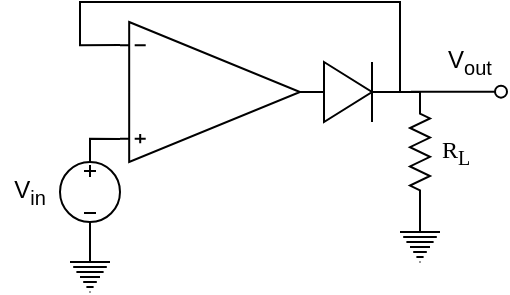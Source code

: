 <mxfile version="20.8.10" type="device"><diagram id="U4QUpjkUFFssHM5tpskY" name="Page-1"><mxGraphModel dx="404" dy="238" grid="1" gridSize="10" guides="1" tooltips="1" connect="1" arrows="1" fold="1" page="1" pageScale="1" pageWidth="827" pageHeight="1169" math="0" shadow="0"><root><mxCell id="0"/><mxCell id="1" parent="0"/><mxCell id="qCKZNiKf_KYVsFlZbdae-1" style="edgeStyle=orthogonalEdgeStyle;rounded=0;orthogonalLoop=1;jettySize=auto;html=1;exitX=1;exitY=0.5;exitDx=0;exitDy=0;exitPerimeter=0;entryX=0;entryY=0.5;entryDx=0;entryDy=0;entryPerimeter=0;endArrow=none;endFill=0;" edge="1" parent="1" source="NHpGyoRGGzYwKib_UbmW-1" target="NHpGyoRGGzYwKib_UbmW-7"><mxGeometry relative="1" as="geometry"/></mxCell><mxCell id="qCKZNiKf_KYVsFlZbdae-2" style="edgeStyle=orthogonalEdgeStyle;rounded=0;orthogonalLoop=1;jettySize=auto;html=1;exitX=1;exitY=0.5;exitDx=0;exitDy=0;exitPerimeter=0;entryX=0;entryY=0.165;entryDx=0;entryDy=0;entryPerimeter=0;endArrow=none;endFill=0;" edge="1" parent="1" source="NHpGyoRGGzYwKib_UbmW-1" target="NHpGyoRGGzYwKib_UbmW-3"><mxGeometry relative="1" as="geometry"><Array as="points"><mxPoint x="470" y="485"/><mxPoint x="470" y="440"/><mxPoint x="310" y="440"/><mxPoint x="310" y="462"/></Array></mxGeometry></mxCell><mxCell id="NHpGyoRGGzYwKib_UbmW-1" value="" style="pointerEvents=1;verticalLabelPosition=bottom;shadow=0;dashed=0;align=center;html=1;verticalAlign=top;shape=mxgraph.electrical.diodes.diode;rotation=-90;direction=south;" parent="1" vertex="1"><mxGeometry x="429" y="455" width="30" height="60" as="geometry"/></mxCell><mxCell id="M8MzS-1oAmZ-bCw6f597-3" style="edgeStyle=orthogonalEdgeStyle;rounded=0;orthogonalLoop=1;jettySize=auto;html=1;exitX=0;exitY=0.835;exitDx=0;exitDy=0;exitPerimeter=0;entryX=0.5;entryY=0;entryDx=0;entryDy=0;entryPerimeter=0;endArrow=none;endFill=0;" parent="1" source="NHpGyoRGGzYwKib_UbmW-3" target="NHpGyoRGGzYwKib_UbmW-9" edge="1"><mxGeometry relative="1" as="geometry"/></mxCell><mxCell id="NHpGyoRGGzYwKib_UbmW-3" value="" style="verticalLabelPosition=bottom;shadow=0;dashed=0;align=center;html=1;verticalAlign=top;shape=stencil(pVbRboMwDPyaPK4iSUvpY8e2131DStMRNSQopO329zMEtoZCREFCSD7D3WHHFoimVc5KjkjEqpJnFtE3RMiVGcEOEmACmdyBu8iFihXcIZ8lN8wKrZgEfF+UcMfuocoafeY3cbTt20Ll3AjrsreWMalD+o6iPYD1RdNMKwU+gLTyMnd54GZCWc+KUC+OGiyJgltuHN56/vainzZa4XjjEEQ+nlND5HWGXkLn6emLnaCGe2rztACG3kk85fNWMSb9kuIlqmSmarIbVqUpIGNHiqYHlp2/jL6o46DXktWn9yHRpQt95f+2Nr6lUBU6AinUHYGbhj+GdbB9wxS+h90kE5nUFQ80DPCHOjToSPFoetKGB6p6ElK69RBQfar0/pjhxYWbxhDysF3sYRqD7yHuFWJS/4MUMQ1vkWGSZHE/8HpxQ5LFDemZmNMR7O/kLZnhokeRhPfr0Lh2udGpa157GNsGdb8HDfAL);strokeColor=default;fontSize=12;strokeWidth=1;" parent="1" vertex="1"><mxGeometry x="330" y="450" width="90" height="70" as="geometry"/></mxCell><mxCell id="NHpGyoRGGzYwKib_UbmW-7" value="" style="pointerEvents=1;verticalLabelPosition=bottom;shadow=0;dashed=0;align=center;html=1;verticalAlign=top;shape=mxgraph.electrical.resistors.resistor_2;strokeColor=default;strokeWidth=1;fontSize=12;rotation=90;" parent="1" vertex="1"><mxGeometry x="450" y="510" width="60" height="10" as="geometry"/></mxCell><mxCell id="M8MzS-1oAmZ-bCw6f597-2" style="edgeStyle=orthogonalEdgeStyle;rounded=0;orthogonalLoop=1;jettySize=auto;html=1;exitX=0.5;exitY=1;exitDx=0;exitDy=0;exitPerimeter=0;entryX=0.5;entryY=0;entryDx=0;entryDy=0;entryPerimeter=0;endArrow=none;endFill=0;" parent="1" source="NHpGyoRGGzYwKib_UbmW-9" target="NHpGyoRGGzYwKib_UbmW-11" edge="1"><mxGeometry relative="1" as="geometry"/></mxCell><mxCell id="NHpGyoRGGzYwKib_UbmW-9" value="" style="pointerEvents=1;verticalLabelPosition=bottom;shadow=0;dashed=0;align=center;html=1;verticalAlign=top;shape=mxgraph.electrical.signal_sources.source;aspect=fixed;points=[[0.5,0,0],[1,0.5,0],[0.5,1,0],[0,0.5,0]];elSignalType=dc3;strokeColor=default;strokeWidth=1;fontSize=12;" parent="1" vertex="1"><mxGeometry x="300" y="520" width="30" height="30" as="geometry"/></mxCell><mxCell id="NHpGyoRGGzYwKib_UbmW-11" value="" style="pointerEvents=1;verticalLabelPosition=bottom;shadow=0;dashed=0;align=center;html=1;verticalAlign=top;shape=mxgraph.electrical.signal_sources.protective_earth;strokeColor=default;" parent="1" vertex="1"><mxGeometry x="305" y="565" width="20" height="20" as="geometry"/></mxCell><mxCell id="NHpGyoRGGzYwKib_UbmW-14" value="V&lt;sub&gt;in&lt;/sub&gt;" style="text;html=1;strokeColor=none;fillColor=none;align=center;verticalAlign=middle;whiteSpace=wrap;rounded=0;strokeWidth=1;fontSize=12;" parent="1" vertex="1"><mxGeometry x="270" y="520" width="30" height="30" as="geometry"/></mxCell><mxCell id="M8MzS-1oAmZ-bCw6f597-5" style="edgeStyle=orthogonalEdgeStyle;rounded=0;orthogonalLoop=1;jettySize=auto;html=1;exitX=0.5;exitY=0;exitDx=0;exitDy=0;exitPerimeter=0;entryX=1;entryY=0.5;entryDx=0;entryDy=0;entryPerimeter=0;endArrow=none;endFill=0;" parent="1" source="NHpGyoRGGzYwKib_UbmW-16" target="NHpGyoRGGzYwKib_UbmW-7" edge="1"><mxGeometry relative="1" as="geometry"/></mxCell><mxCell id="NHpGyoRGGzYwKib_UbmW-16" value="" style="pointerEvents=1;verticalLabelPosition=bottom;shadow=0;dashed=0;align=center;html=1;verticalAlign=top;shape=mxgraph.electrical.signal_sources.protective_earth;strokeColor=default;" parent="1" vertex="1"><mxGeometry x="470" y="550" width="20" height="20" as="geometry"/></mxCell><mxCell id="NHpGyoRGGzYwKib_UbmW-17" value="" style="endArrow=none;html=1;rounded=0;fontSize=12;curved=1;endFill=0;startArrow=oval;startFill=0;" parent="1" edge="1"><mxGeometry width="50" height="50" relative="1" as="geometry"><mxPoint x="520.5" y="484.82" as="sourcePoint"/><mxPoint x="475.5" y="484.82" as="targetPoint"/></mxGeometry></mxCell><mxCell id="NHpGyoRGGzYwKib_UbmW-18" value="V&lt;sub&gt;out&lt;/sub&gt;" style="text;html=1;strokeColor=none;fillColor=none;align=center;verticalAlign=middle;whiteSpace=wrap;rounded=0;strokeWidth=1;fontSize=12;" parent="1" vertex="1"><mxGeometry x="490" y="460" width="30" height="20" as="geometry"/></mxCell><mxCell id="M8MzS-1oAmZ-bCw6f597-7" value="R&lt;sub&gt;L&lt;/sub&gt;" style="text;html=1;strokeColor=none;fillColor=none;align=center;verticalAlign=middle;whiteSpace=wrap;rounded=0;fontFamily=Meta;" parent="1" vertex="1"><mxGeometry x="490" y="505" width="16" height="20" as="geometry"/></mxCell></root></mxGraphModel></diagram></mxfile>
